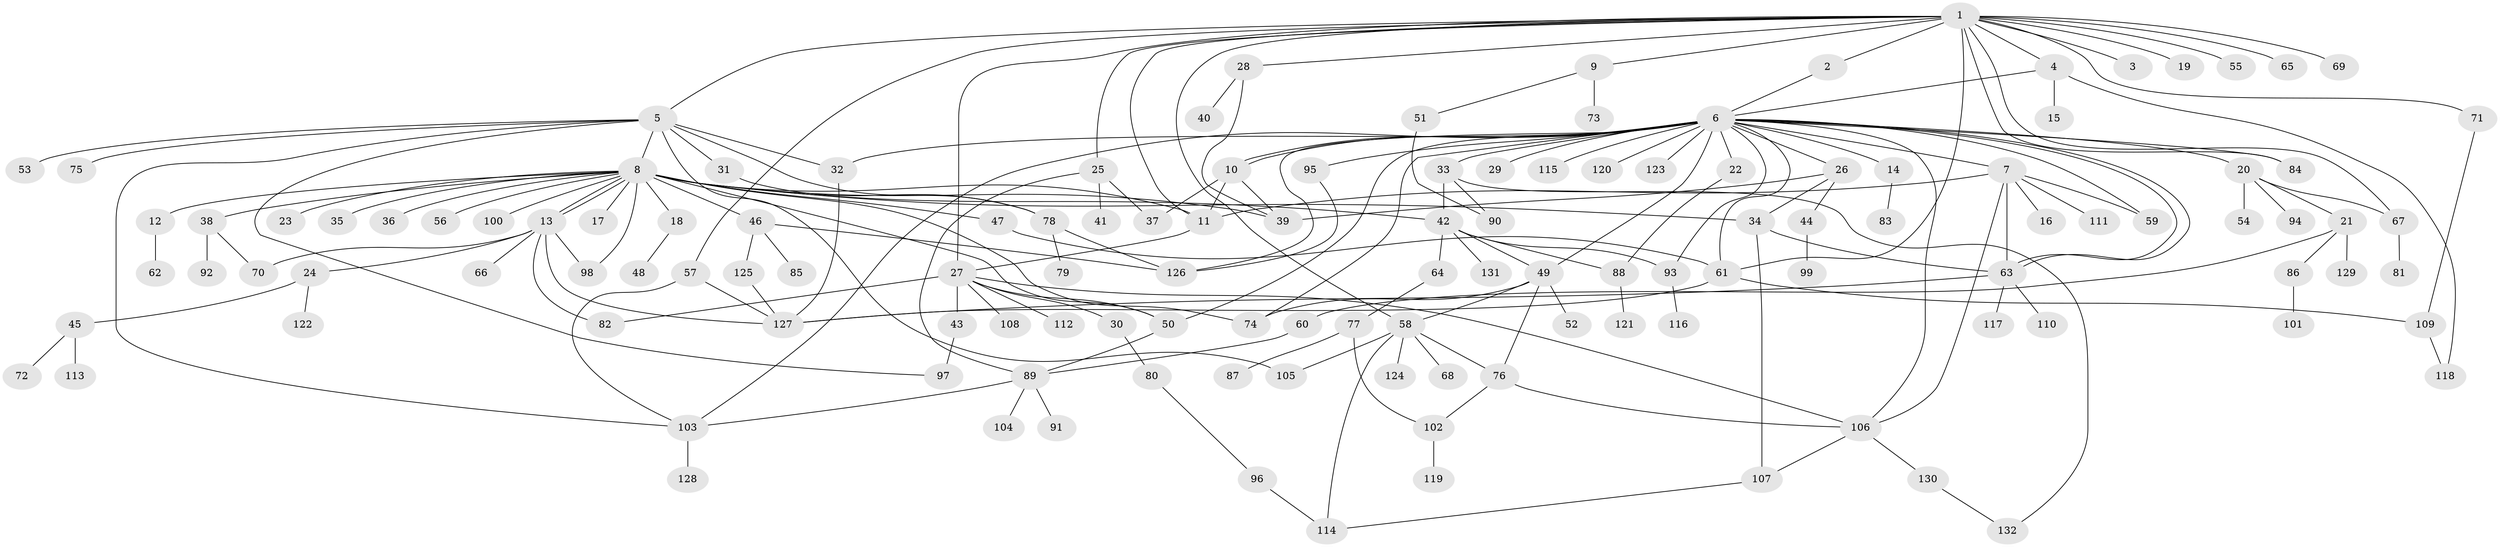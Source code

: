 // Generated by graph-tools (version 1.1) at 2025/14/03/09/25 04:14:27]
// undirected, 132 vertices, 192 edges
graph export_dot {
graph [start="1"]
  node [color=gray90,style=filled];
  1;
  2;
  3;
  4;
  5;
  6;
  7;
  8;
  9;
  10;
  11;
  12;
  13;
  14;
  15;
  16;
  17;
  18;
  19;
  20;
  21;
  22;
  23;
  24;
  25;
  26;
  27;
  28;
  29;
  30;
  31;
  32;
  33;
  34;
  35;
  36;
  37;
  38;
  39;
  40;
  41;
  42;
  43;
  44;
  45;
  46;
  47;
  48;
  49;
  50;
  51;
  52;
  53;
  54;
  55;
  56;
  57;
  58;
  59;
  60;
  61;
  62;
  63;
  64;
  65;
  66;
  67;
  68;
  69;
  70;
  71;
  72;
  73;
  74;
  75;
  76;
  77;
  78;
  79;
  80;
  81;
  82;
  83;
  84;
  85;
  86;
  87;
  88;
  89;
  90;
  91;
  92;
  93;
  94;
  95;
  96;
  97;
  98;
  99;
  100;
  101;
  102;
  103;
  104;
  105;
  106;
  107;
  108;
  109;
  110;
  111;
  112;
  113;
  114;
  115;
  116;
  117;
  118;
  119;
  120;
  121;
  122;
  123;
  124;
  125;
  126;
  127;
  128;
  129;
  130;
  131;
  132;
  1 -- 2;
  1 -- 3;
  1 -- 4;
  1 -- 5;
  1 -- 9;
  1 -- 11;
  1 -- 19;
  1 -- 25;
  1 -- 27;
  1 -- 28;
  1 -- 55;
  1 -- 57;
  1 -- 58;
  1 -- 61;
  1 -- 65;
  1 -- 67;
  1 -- 69;
  1 -- 71;
  1 -- 84;
  2 -- 6;
  4 -- 6;
  4 -- 15;
  4 -- 118;
  5 -- 8;
  5 -- 31;
  5 -- 32;
  5 -- 53;
  5 -- 75;
  5 -- 78;
  5 -- 97;
  5 -- 103;
  5 -- 105;
  6 -- 7;
  6 -- 10;
  6 -- 10;
  6 -- 14;
  6 -- 20;
  6 -- 22;
  6 -- 26;
  6 -- 29;
  6 -- 32;
  6 -- 33;
  6 -- 49;
  6 -- 50;
  6 -- 59;
  6 -- 61;
  6 -- 63;
  6 -- 63;
  6 -- 74;
  6 -- 84;
  6 -- 93;
  6 -- 95;
  6 -- 103;
  6 -- 106;
  6 -- 115;
  6 -- 120;
  6 -- 123;
  6 -- 126;
  7 -- 11;
  7 -- 16;
  7 -- 59;
  7 -- 63;
  7 -- 106;
  7 -- 111;
  8 -- 11;
  8 -- 12;
  8 -- 13;
  8 -- 13;
  8 -- 17;
  8 -- 18;
  8 -- 23;
  8 -- 34;
  8 -- 35;
  8 -- 36;
  8 -- 38;
  8 -- 39;
  8 -- 42;
  8 -- 46;
  8 -- 47;
  8 -- 50;
  8 -- 56;
  8 -- 74;
  8 -- 98;
  8 -- 100;
  9 -- 51;
  9 -- 73;
  10 -- 11;
  10 -- 37;
  10 -- 39;
  11 -- 27;
  12 -- 62;
  13 -- 24;
  13 -- 66;
  13 -- 70;
  13 -- 82;
  13 -- 98;
  13 -- 127;
  14 -- 83;
  18 -- 48;
  20 -- 21;
  20 -- 54;
  20 -- 67;
  20 -- 94;
  21 -- 60;
  21 -- 86;
  21 -- 129;
  22 -- 88;
  24 -- 45;
  24 -- 122;
  25 -- 37;
  25 -- 41;
  25 -- 89;
  26 -- 34;
  26 -- 39;
  26 -- 44;
  27 -- 30;
  27 -- 43;
  27 -- 50;
  27 -- 82;
  27 -- 106;
  27 -- 108;
  27 -- 112;
  28 -- 39;
  28 -- 40;
  30 -- 80;
  31 -- 78;
  32 -- 127;
  33 -- 42;
  33 -- 90;
  33 -- 132;
  34 -- 63;
  34 -- 107;
  38 -- 70;
  38 -- 92;
  42 -- 49;
  42 -- 64;
  42 -- 88;
  42 -- 93;
  42 -- 131;
  43 -- 97;
  44 -- 99;
  45 -- 72;
  45 -- 113;
  46 -- 85;
  46 -- 125;
  46 -- 126;
  47 -- 61;
  49 -- 52;
  49 -- 58;
  49 -- 74;
  49 -- 76;
  50 -- 89;
  51 -- 90;
  57 -- 103;
  57 -- 127;
  58 -- 68;
  58 -- 76;
  58 -- 105;
  58 -- 114;
  58 -- 124;
  60 -- 89;
  61 -- 109;
  61 -- 127;
  63 -- 110;
  63 -- 117;
  63 -- 127;
  64 -- 77;
  67 -- 81;
  71 -- 109;
  76 -- 102;
  76 -- 106;
  77 -- 87;
  77 -- 102;
  78 -- 79;
  78 -- 126;
  80 -- 96;
  86 -- 101;
  88 -- 121;
  89 -- 91;
  89 -- 103;
  89 -- 104;
  93 -- 116;
  95 -- 126;
  96 -- 114;
  102 -- 119;
  103 -- 128;
  106 -- 107;
  106 -- 130;
  107 -- 114;
  109 -- 118;
  125 -- 127;
  130 -- 132;
}
